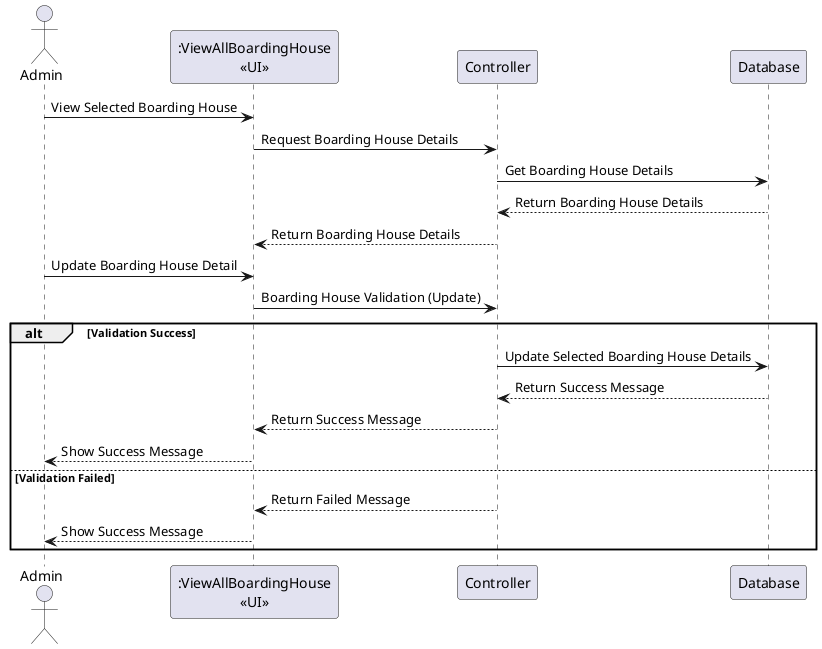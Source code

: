 @startuml
actor Admin as own
participant ":ViewAllBoardingHouse\n<<UI>>" as view
participant Controller as ctrl
participant Database as db

own -> view : View Selected Boarding House
view -> ctrl : Request Boarding House Details
ctrl -> db : Get Boarding House Details
ctrl <-- db : Return Boarding House Details
view <-- ctrl : Return Boarding House Details

    own->view : Update Boarding House Detail
    view->ctrl : Boarding House Validation (Update)
        alt Validation Success
        ctrl->db : Update Selected Boarding House Details
        db-->ctrl: Return Success Message
        ctrl-->view: Return Success Message
        view-->own: Show Success Message
        else Validation Failed
        ctrl-->view: Return Failed Message
        view-->own: Show Success Message
        end

@enduml
